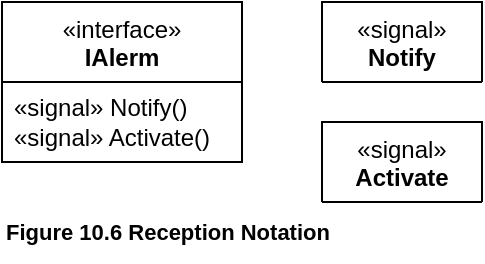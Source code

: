 <mxfile version="21.6.8" type="device">
  <diagram name="10.6" id="p4iIkDoQ3BbIyT_fZ234">
    <mxGraphModel dx="880" dy="545" grid="1" gridSize="10" guides="1" tooltips="1" connect="1" arrows="1" fold="1" page="1" pageScale="1" pageWidth="1169" pageHeight="827" math="0" shadow="0">
      <root>
        <mxCell id="0" />
        <mxCell id="1" parent="0" />
        <mxCell id="dihC6U1j26U6ltXFzIBk-1" value="«interface»&lt;br&gt;&lt;b&gt;IAlerm&lt;/b&gt;" style="swimlane;fontStyle=0;align=center;verticalAlign=top;childLayout=stackLayout;horizontal=1;startSize=40;horizontalStack=0;resizeParent=1;resizeParentMax=0;resizeLast=0;collapsible=0;marginBottom=0;html=1;whiteSpace=wrap;" vertex="1" parent="1">
          <mxGeometry width="120" height="80" as="geometry" />
        </mxCell>
        <mxCell id="dihC6U1j26U6ltXFzIBk-2" value="«signal» Notify()&lt;br&gt;«signal» Activate()" style="text;html=1;strokeColor=none;fillColor=none;align=left;verticalAlign=middle;spacingLeft=4;spacingRight=4;overflow=hidden;rotatable=0;points=[[0,0.5],[1,0.5]];portConstraint=eastwest;whiteSpace=wrap;" vertex="1" parent="dihC6U1j26U6ltXFzIBk-1">
          <mxGeometry y="40" width="120" height="40" as="geometry" />
        </mxCell>
        <mxCell id="dihC6U1j26U6ltXFzIBk-3" value="«signal»&lt;br&gt;&lt;b&gt;Notify&lt;/b&gt;" style="swimlane;fontStyle=0;align=center;verticalAlign=top;childLayout=stackLayout;horizontal=1;startSize=80;horizontalStack=0;resizeParent=1;resizeParentMax=0;resizeLast=0;collapsible=0;marginBottom=0;html=1;whiteSpace=wrap;" vertex="1" parent="1">
          <mxGeometry x="160" width="80" height="40" as="geometry" />
        </mxCell>
        <mxCell id="dihC6U1j26U6ltXFzIBk-4" value="«signal»&lt;br&gt;&lt;b&gt;Activate&lt;/b&gt;" style="swimlane;fontStyle=0;align=center;verticalAlign=top;childLayout=stackLayout;horizontal=1;startSize=80;horizontalStack=0;resizeParent=1;resizeParentMax=0;resizeLast=0;collapsible=0;marginBottom=0;html=1;whiteSpace=wrap;" vertex="1" parent="1">
          <mxGeometry x="160" y="60" width="80" height="40" as="geometry" />
        </mxCell>
        <mxCell id="dihC6U1j26U6ltXFzIBk-5" value="&lt;b&gt;Figure 10.6 Reception Notation&lt;/b&gt;" style="text;html=1;align=left;verticalAlign=middle;resizable=0;points=[];autosize=1;strokeColor=none;fillColor=none;fontSize=11;fontFamily=Helvetica;fontColor=default;" vertex="1" parent="1">
          <mxGeometry y="100" width="190" height="30" as="geometry" />
        </mxCell>
      </root>
    </mxGraphModel>
  </diagram>
</mxfile>
